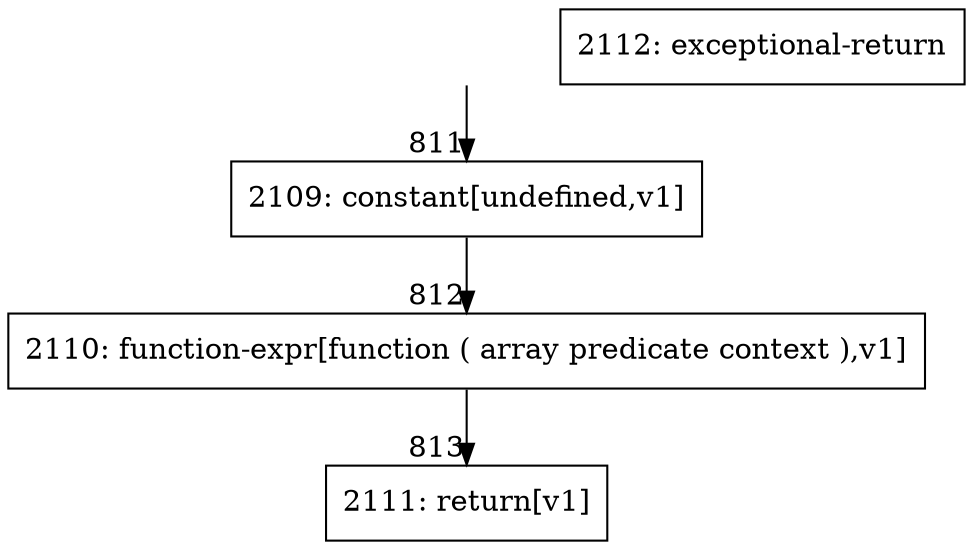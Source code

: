 digraph {
rankdir="TD"
BB_entry67[shape=none,label=""];
BB_entry67 -> BB811 [tailport=s, headport=n, headlabel="    811"]
BB811 [shape=record label="{2109: constant[undefined,v1]}" ] 
BB811 -> BB812 [tailport=s, headport=n, headlabel="      812"]
BB812 [shape=record label="{2110: function-expr[function ( array predicate context ),v1]}" ] 
BB812 -> BB813 [tailport=s, headport=n, headlabel="      813"]
BB813 [shape=record label="{2111: return[v1]}" ] 
BB814 [shape=record label="{2112: exceptional-return}" ] 
//#$~ 626
}
